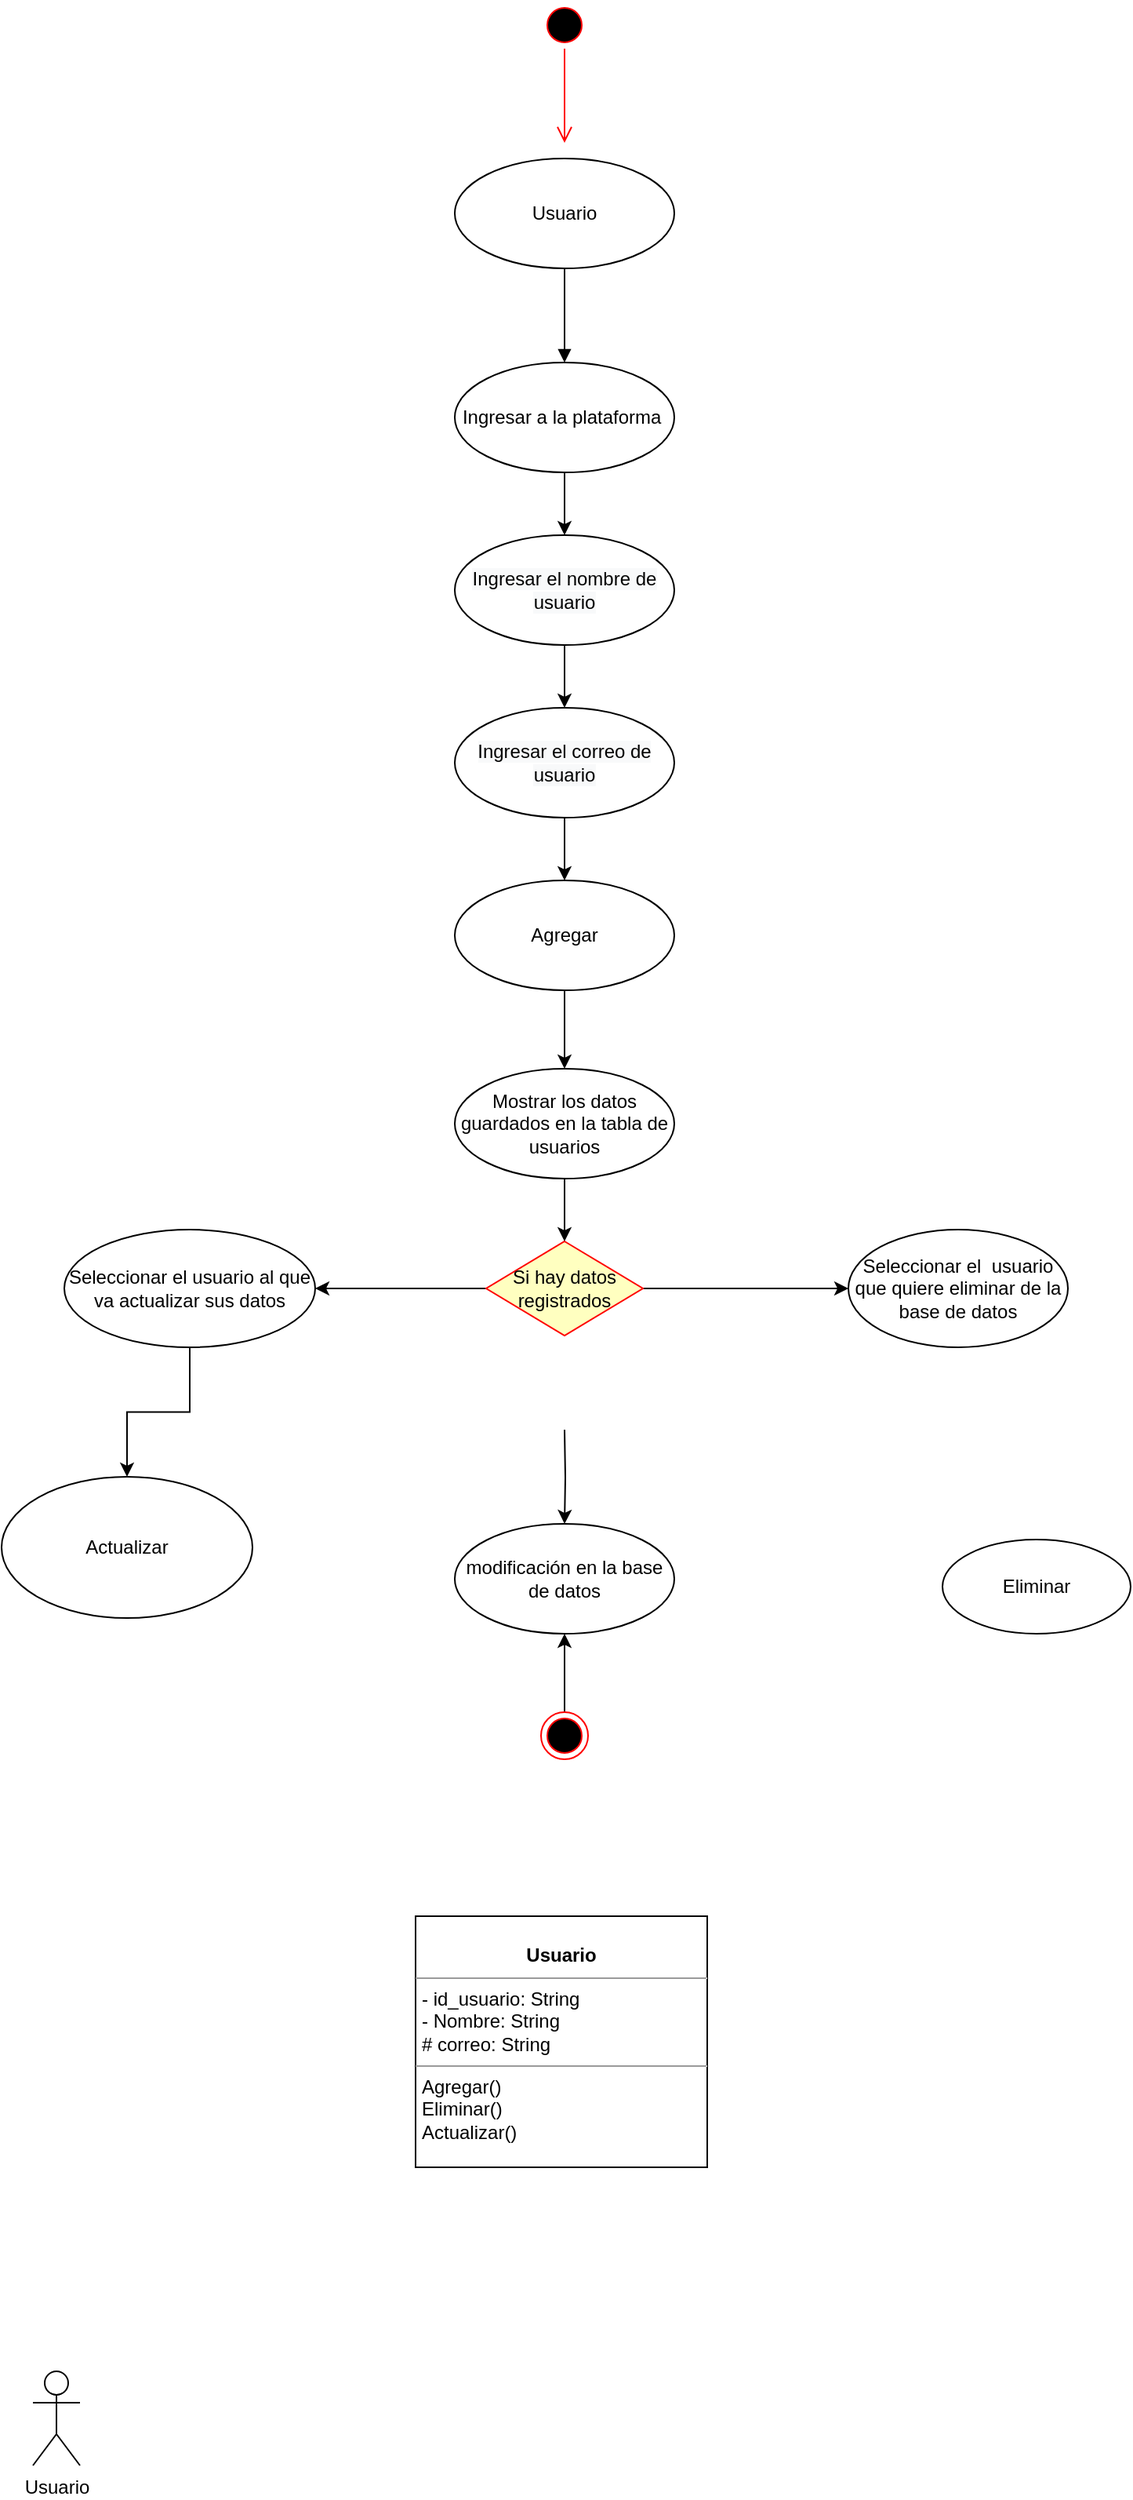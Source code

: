 <mxfile version="15.4.3" type="github">
  <diagram id="4mNhm1m8kC_6178GsUtq" name="Page-1">
    <mxGraphModel dx="1182" dy="764" grid="1" gridSize="10" guides="1" tooltips="1" connect="1" arrows="1" fold="1" page="1" pageScale="1" pageWidth="827" pageHeight="1169" math="0" shadow="0">
      <root>
        <mxCell id="0" />
        <mxCell id="1" parent="0" />
        <mxCell id="gqm2LpXMmxmWjQ3Am7r3-1" value="" style="ellipse;html=1;shape=startState;fillColor=#000000;strokeColor=#ff0000;" parent="1" vertex="1">
          <mxGeometry x="384" y="40" width="30" height="30" as="geometry" />
        </mxCell>
        <mxCell id="gqm2LpXMmxmWjQ3Am7r3-2" value="" style="edgeStyle=orthogonalEdgeStyle;html=1;verticalAlign=bottom;endArrow=open;endSize=8;strokeColor=#ff0000;rounded=0;" parent="1" source="gqm2LpXMmxmWjQ3Am7r3-1" edge="1">
          <mxGeometry relative="1" as="geometry">
            <mxPoint x="399" y="130" as="targetPoint" />
          </mxGeometry>
        </mxCell>
        <mxCell id="z3vBtUcEqBHXQenF32jz-1" value="Usuario" style="ellipse;whiteSpace=wrap;html=1;" parent="1" vertex="1">
          <mxGeometry x="329" y="140" width="140" height="70" as="geometry" />
        </mxCell>
        <mxCell id="z3vBtUcEqBHXQenF32jz-3" value="&lt;br&gt;" style="html=1;verticalAlign=bottom;endArrow=block;rounded=0;edgeStyle=orthogonalEdgeStyle;exitX=0.5;exitY=1;exitDx=0;exitDy=0;" parent="1" source="z3vBtUcEqBHXQenF32jz-1" edge="1">
          <mxGeometry width="80" relative="1" as="geometry">
            <mxPoint x="370" y="320" as="sourcePoint" />
            <mxPoint x="399" y="270" as="targetPoint" />
          </mxGeometry>
        </mxCell>
        <mxCell id="QDHMUk18wRGemSduAv4s-13" style="edgeStyle=orthogonalEdgeStyle;rounded=0;orthogonalLoop=1;jettySize=auto;html=1;" edge="1" parent="1" source="z3vBtUcEqBHXQenF32jz-4" target="QDHMUk18wRGemSduAv4s-10">
          <mxGeometry relative="1" as="geometry" />
        </mxCell>
        <mxCell id="z3vBtUcEqBHXQenF32jz-4" value="&lt;font style=&quot;vertical-align: inherit&quot;&gt;&lt;font style=&quot;vertical-align: inherit&quot;&gt;Ingresar a la plataforma&amp;nbsp;&lt;/font&gt;&lt;/font&gt;" style="ellipse;whiteSpace=wrap;html=1;" parent="1" vertex="1">
          <mxGeometry x="329" y="270" width="140" height="70" as="geometry" />
        </mxCell>
        <mxCell id="QDHMUk18wRGemSduAv4s-19" style="edgeStyle=orthogonalEdgeStyle;rounded=0;orthogonalLoop=1;jettySize=auto;html=1;entryX=0;entryY=0.5;entryDx=0;entryDy=0;" edge="1" parent="1" source="z3vBtUcEqBHXQenF32jz-6" target="z3vBtUcEqBHXQenF32jz-12">
          <mxGeometry relative="1" as="geometry" />
        </mxCell>
        <mxCell id="QDHMUk18wRGemSduAv4s-20" style="edgeStyle=orthogonalEdgeStyle;rounded=0;orthogonalLoop=1;jettySize=auto;html=1;entryX=1;entryY=0.5;entryDx=0;entryDy=0;" edge="1" parent="1" source="z3vBtUcEqBHXQenF32jz-6" target="z3vBtUcEqBHXQenF32jz-14">
          <mxGeometry relative="1" as="geometry" />
        </mxCell>
        <mxCell id="z3vBtUcEqBHXQenF32jz-6" value="&lt;font style=&quot;vertical-align: inherit&quot;&gt;&lt;font style=&quot;vertical-align: inherit&quot;&gt;Si hay datos registrados&lt;br&gt;&lt;/font&gt;&lt;/font&gt;" style="rhombus;whiteSpace=wrap;html=1;fillColor=#ffffc0;strokeColor=#ff0000;" parent="1" vertex="1">
          <mxGeometry x="349" y="830" width="100" height="60" as="geometry" />
        </mxCell>
        <mxCell id="z3vBtUcEqBHXQenF32jz-12" value="&lt;span&gt;Seleccionar el&amp;nbsp; usuario que quiere eliminar de la base de datos&lt;/span&gt;" style="ellipse;whiteSpace=wrap;html=1;" parent="1" vertex="1">
          <mxGeometry x="580" y="822.5" width="140" height="75" as="geometry" />
        </mxCell>
        <mxCell id="z3vBtUcEqBHXQenF32jz-19" style="edgeStyle=orthogonalEdgeStyle;rounded=0;orthogonalLoop=1;jettySize=auto;html=1;entryX=0.5;entryY=0;entryDx=0;entryDy=0;" parent="1" source="z3vBtUcEqBHXQenF32jz-14" target="z3vBtUcEqBHXQenF32jz-20" edge="1">
          <mxGeometry relative="1" as="geometry">
            <mxPoint x="160" y="590" as="targetPoint" />
          </mxGeometry>
        </mxCell>
        <mxCell id="z3vBtUcEqBHXQenF32jz-14" value="&lt;span&gt;Seleccionar el usuario al que va actualizar sus datos&lt;/span&gt;" style="ellipse;whiteSpace=wrap;html=1;" parent="1" vertex="1">
          <mxGeometry x="80" y="822.5" width="160" height="75" as="geometry" />
        </mxCell>
        <mxCell id="z3vBtUcEqBHXQenF32jz-18" value="Eliminar" style="ellipse;whiteSpace=wrap;html=1;" parent="1" vertex="1">
          <mxGeometry x="640" y="1020" width="120" height="60" as="geometry" />
        </mxCell>
        <mxCell id="z3vBtUcEqBHXQenF32jz-20" value="Actualizar" style="ellipse;whiteSpace=wrap;html=1;" parent="1" vertex="1">
          <mxGeometry x="40" y="980" width="160" height="90" as="geometry" />
        </mxCell>
        <mxCell id="z3vBtUcEqBHXQenF32jz-24" value="&lt;font style=&quot;vertical-align: inherit&quot;&gt;&lt;font style=&quot;vertical-align: inherit&quot;&gt;modificación en la base de datos&lt;/font&gt;&lt;/font&gt;" style="ellipse;whiteSpace=wrap;html=1;" parent="1" vertex="1">
          <mxGeometry x="329" y="1010" width="140" height="70" as="geometry" />
        </mxCell>
        <mxCell id="z3vBtUcEqBHXQenF32jz-26" style="edgeStyle=orthogonalEdgeStyle;rounded=0;orthogonalLoop=1;jettySize=auto;html=1;entryX=0.5;entryY=0;entryDx=0;entryDy=0;" parent="1" target="z3vBtUcEqBHXQenF32jz-24" edge="1">
          <mxGeometry relative="1" as="geometry">
            <mxPoint x="399" y="950" as="sourcePoint" />
          </mxGeometry>
        </mxCell>
        <mxCell id="z3vBtUcEqBHXQenF32jz-28" style="edgeStyle=orthogonalEdgeStyle;rounded=0;orthogonalLoop=1;jettySize=auto;html=1;entryX=0.5;entryY=1;entryDx=0;entryDy=0;" parent="1" source="z3vBtUcEqBHXQenF32jz-27" target="z3vBtUcEqBHXQenF32jz-24" edge="1">
          <mxGeometry relative="1" as="geometry" />
        </mxCell>
        <mxCell id="z3vBtUcEqBHXQenF32jz-27" value="" style="ellipse;html=1;shape=endState;fillColor=#000000;strokeColor=#ff0000;" parent="1" vertex="1">
          <mxGeometry x="384" y="1130" width="30" height="30" as="geometry" />
        </mxCell>
        <mxCell id="QDHMUk18wRGemSduAv4s-6" value="&lt;p style=&quot;margin: 0px ; margin-top: 4px ; text-align: center&quot;&gt;&lt;br&gt;&lt;b&gt;Usuario&lt;/b&gt;&lt;/p&gt;&lt;hr size=&quot;1&quot;&gt;&lt;p style=&quot;margin: 0px ; margin-left: 4px&quot;&gt;- id_usuario: String&lt;br&gt;- Nombre: String&lt;/p&gt;&lt;p style=&quot;margin: 0px ; margin-left: 4px&quot;&gt;# correo: String&lt;/p&gt;&lt;hr size=&quot;1&quot;&gt;&lt;p style=&quot;margin: 0px ; margin-left: 4px&quot;&gt;Agregar()&lt;br&gt;Eliminar()&lt;/p&gt;&lt;p style=&quot;margin: 0px ; margin-left: 4px&quot;&gt;Actualizar()&lt;/p&gt;" style="verticalAlign=top;align=left;overflow=fill;fontSize=12;fontFamily=Helvetica;html=1;" vertex="1" parent="1">
          <mxGeometry x="304" y="1260" width="186" height="160" as="geometry" />
        </mxCell>
        <mxCell id="QDHMUk18wRGemSduAv4s-7" value="Usuario&lt;br&gt;" style="shape=umlActor;verticalLabelPosition=bottom;verticalAlign=top;html=1;" vertex="1" parent="1">
          <mxGeometry x="60" y="1550" width="30" height="60" as="geometry" />
        </mxCell>
        <mxCell id="QDHMUk18wRGemSduAv4s-14" style="edgeStyle=orthogonalEdgeStyle;rounded=0;orthogonalLoop=1;jettySize=auto;html=1;entryX=0.5;entryY=0;entryDx=0;entryDy=0;" edge="1" parent="1" source="QDHMUk18wRGemSduAv4s-10" target="QDHMUk18wRGemSduAv4s-11">
          <mxGeometry relative="1" as="geometry" />
        </mxCell>
        <mxCell id="QDHMUk18wRGemSduAv4s-10" value="&#xa;&#xa;&lt;span style=&quot;color: rgb(0, 0, 0); font-family: helvetica; font-size: 12px; font-style: normal; font-weight: 400; letter-spacing: normal; text-align: center; text-indent: 0px; text-transform: none; word-spacing: 0px; background-color: rgb(248, 249, 250); display: inline; float: none;&quot;&gt;Ingresar el nombre de usuario&lt;/span&gt;&#xa;&#xa;" style="ellipse;whiteSpace=wrap;html=1;" vertex="1" parent="1">
          <mxGeometry x="329" y="380" width="140" height="70" as="geometry" />
        </mxCell>
        <mxCell id="QDHMUk18wRGemSduAv4s-15" style="edgeStyle=orthogonalEdgeStyle;rounded=0;orthogonalLoop=1;jettySize=auto;html=1;entryX=0.5;entryY=0;entryDx=0;entryDy=0;" edge="1" parent="1" source="QDHMUk18wRGemSduAv4s-11" target="QDHMUk18wRGemSduAv4s-12">
          <mxGeometry relative="1" as="geometry" />
        </mxCell>
        <mxCell id="QDHMUk18wRGemSduAv4s-11" value="&#xa;&#xa;&lt;span style=&quot;color: rgb(0, 0, 0); font-family: helvetica; font-size: 12px; font-style: normal; font-weight: 400; letter-spacing: normal; text-align: center; text-indent: 0px; text-transform: none; word-spacing: 0px; background-color: rgb(248, 249, 250); display: inline; float: none;&quot;&gt;Ingresar el correo de usuario&lt;/span&gt;&#xa;&#xa;" style="ellipse;whiteSpace=wrap;html=1;" vertex="1" parent="1">
          <mxGeometry x="329" y="490" width="140" height="70" as="geometry" />
        </mxCell>
        <mxCell id="QDHMUk18wRGemSduAv4s-16" style="edgeStyle=orthogonalEdgeStyle;rounded=0;orthogonalLoop=1;jettySize=auto;html=1;" edge="1" parent="1" source="QDHMUk18wRGemSduAv4s-12">
          <mxGeometry relative="1" as="geometry">
            <mxPoint x="399" y="720" as="targetPoint" />
          </mxGeometry>
        </mxCell>
        <mxCell id="QDHMUk18wRGemSduAv4s-12" value="Agregar" style="ellipse;whiteSpace=wrap;html=1;" vertex="1" parent="1">
          <mxGeometry x="329" y="600" width="140" height="70" as="geometry" />
        </mxCell>
        <mxCell id="QDHMUk18wRGemSduAv4s-18" style="edgeStyle=orthogonalEdgeStyle;rounded=0;orthogonalLoop=1;jettySize=auto;html=1;entryX=0.5;entryY=0;entryDx=0;entryDy=0;" edge="1" parent="1" source="QDHMUk18wRGemSduAv4s-17" target="z3vBtUcEqBHXQenF32jz-6">
          <mxGeometry relative="1" as="geometry" />
        </mxCell>
        <mxCell id="QDHMUk18wRGemSduAv4s-17" value="Mostrar los datos guardados en la tabla de usuarios" style="ellipse;whiteSpace=wrap;html=1;" vertex="1" parent="1">
          <mxGeometry x="329" y="720" width="140" height="70" as="geometry" />
        </mxCell>
      </root>
    </mxGraphModel>
  </diagram>
</mxfile>
